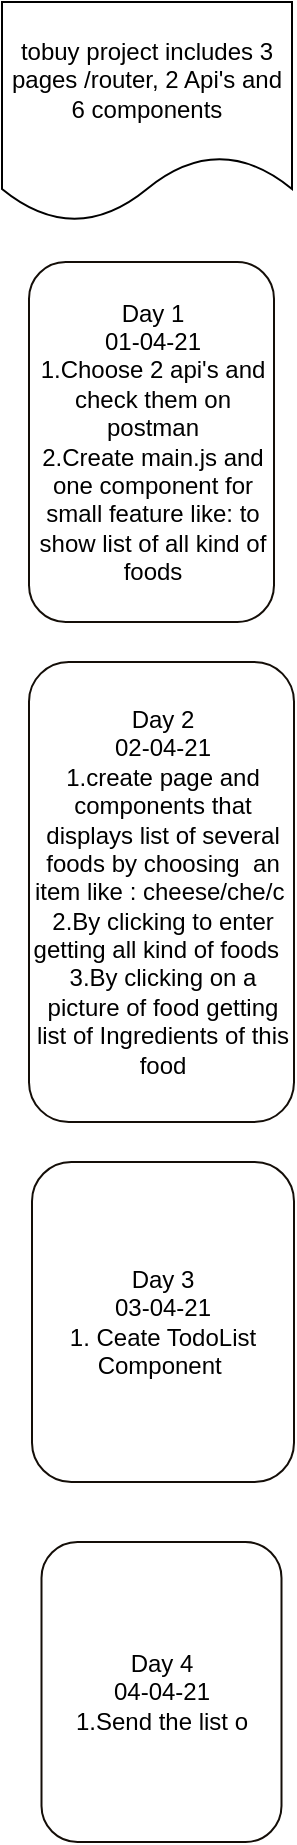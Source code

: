 <mxfile version="14.5.4" type="github">
  <diagram id="8jP8o3ugvlSPoDd0gYsC" name="Page-1">
    <mxGraphModel dx="782" dy="1537" grid="1" gridSize="10" guides="1" tooltips="1" connect="1" arrows="1" fold="1" page="1" pageScale="1" pageWidth="850" pageHeight="1100" math="0" shadow="0">
      <root>
        <mxCell id="0" />
        <mxCell id="1" parent="0" />
        <mxCell id="3GbCNP2bTMWnphcDTEiY-1" value="Day 1&lt;br&gt;01-04-21&lt;br&gt;1.Choose 2 api&#39;s and check them on postman&lt;br&gt;2.Create main.js and one component for small feature like: to show list of all kind of foods" style="rounded=1;whiteSpace=wrap;html=1;strokeColor=#140E08;" vertex="1" parent="1">
          <mxGeometry x="318.5" y="-280" width="122.5" height="180" as="geometry" />
        </mxCell>
        <mxCell id="3GbCNP2bTMWnphcDTEiY-2" value="tobuy project includes 3 pages /router, 2 Api&#39;s and 6 components" style="shape=document;whiteSpace=wrap;html=1;boundedLbl=1;" vertex="1" parent="1">
          <mxGeometry x="305" y="-410" width="145" height="110" as="geometry" />
        </mxCell>
        <mxCell id="3GbCNP2bTMWnphcDTEiY-5" value="Day 2&lt;br&gt;02-04-21&lt;br&gt;1.create page and components that displays list of several foods by choosing&amp;nbsp; an item like : cheese/che/c&amp;nbsp;&lt;br&gt;2.By clicking to enter getting all kind of foods&amp;nbsp;&amp;nbsp;&lt;br&gt;3.By clicking on a picture of food getting list of Ingredients of this food" style="rounded=1;whiteSpace=wrap;html=1;strokeColor=#140E08;" vertex="1" parent="1">
          <mxGeometry x="318.5" y="-80" width="132.5" height="230" as="geometry" />
        </mxCell>
        <mxCell id="3GbCNP2bTMWnphcDTEiY-6" value="Day 3&lt;br&gt;03-04-21&lt;br&gt;1. Ceate TodoList Component&amp;nbsp;" style="rounded=1;whiteSpace=wrap;html=1;strokeColor=#140E08;" vertex="1" parent="1">
          <mxGeometry x="320" y="170" width="131" height="160" as="geometry" />
        </mxCell>
        <mxCell id="3GbCNP2bTMWnphcDTEiY-7" value="Day 4&lt;br&gt;04-04-21&lt;br&gt;&lt;div style=&quot;text-align: right&quot;&gt;&lt;span&gt;1.Send the list o&lt;/span&gt;&lt;/div&gt;" style="rounded=1;whiteSpace=wrap;html=1;strokeColor=#140E08;" vertex="1" parent="1">
          <mxGeometry x="324.75" y="360" width="120" height="150" as="geometry" />
        </mxCell>
      </root>
    </mxGraphModel>
  </diagram>
</mxfile>
